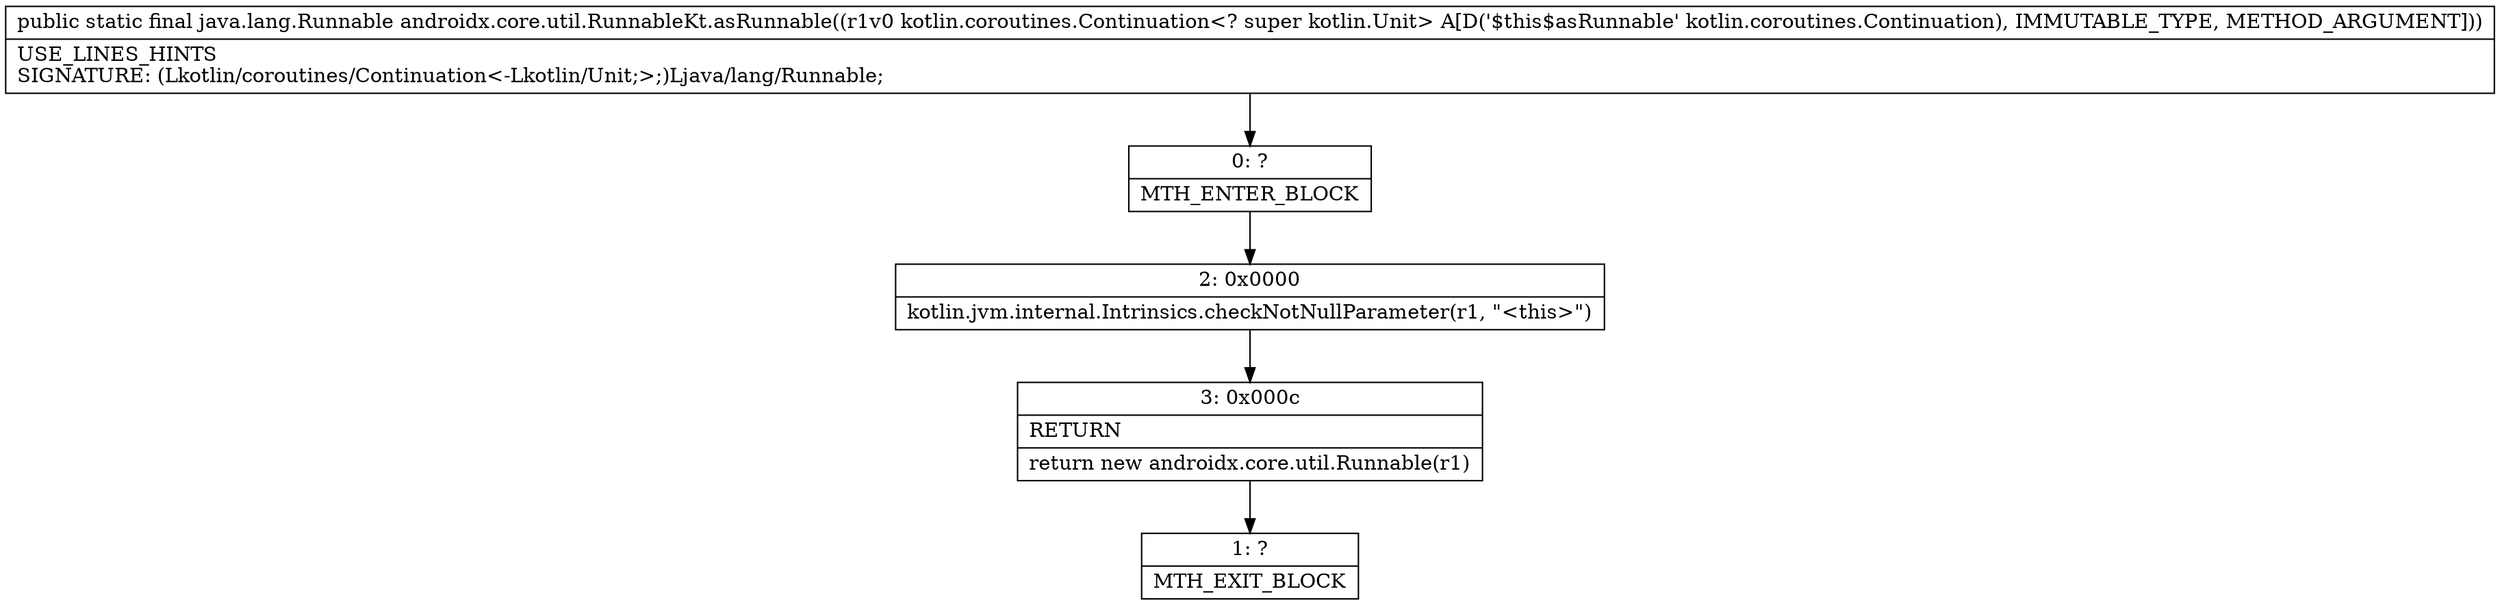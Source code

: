 digraph "CFG forandroidx.core.util.RunnableKt.asRunnable(Lkotlin\/coroutines\/Continuation;)Ljava\/lang\/Runnable;" {
Node_0 [shape=record,label="{0\:\ ?|MTH_ENTER_BLOCK\l}"];
Node_2 [shape=record,label="{2\:\ 0x0000|kotlin.jvm.internal.Intrinsics.checkNotNullParameter(r1, \"\<this\>\")\l}"];
Node_3 [shape=record,label="{3\:\ 0x000c|RETURN\l|return new androidx.core.util.Runnable(r1)\l}"];
Node_1 [shape=record,label="{1\:\ ?|MTH_EXIT_BLOCK\l}"];
MethodNode[shape=record,label="{public static final java.lang.Runnable androidx.core.util.RunnableKt.asRunnable((r1v0 kotlin.coroutines.Continuation\<? super kotlin.Unit\> A[D('$this$asRunnable' kotlin.coroutines.Continuation), IMMUTABLE_TYPE, METHOD_ARGUMENT]))  | USE_LINES_HINTS\lSIGNATURE: (Lkotlin\/coroutines\/Continuation\<\-Lkotlin\/Unit;\>;)Ljava\/lang\/Runnable;\l}"];
MethodNode -> Node_0;Node_0 -> Node_2;
Node_2 -> Node_3;
Node_3 -> Node_1;
}

